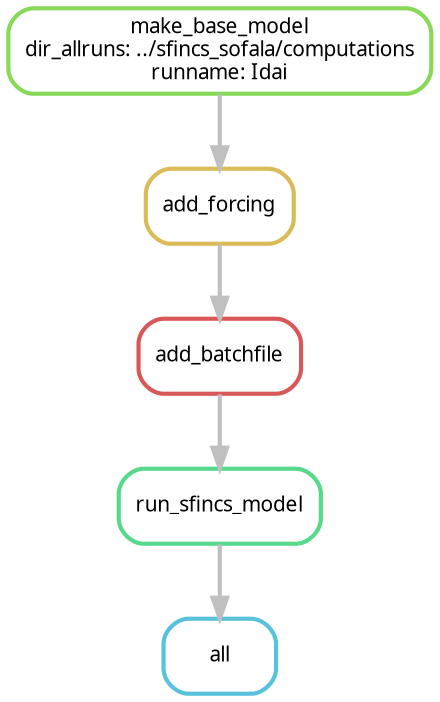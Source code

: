 digraph snakemake_dag {
    graph[bgcolor=white, margin=0];
    node[shape=box, style=rounded, fontname=sans,                 fontsize=10, penwidth=2];
    edge[penwidth=2, color=grey];
	0[label = "all", color = "0.53 0.6 0.85", style="rounded"];
	1[label = "run_sfincs_model", color = "0.40 0.6 0.85", style="rounded"];
	2[label = "add_batchfile", color = "0.00 0.6 0.85", style="rounded"];
	3[label = "add_forcing", color = "0.13 0.6 0.85", style="rounded"];
	4[label = "make_base_model\ndir_allruns: ../sfincs_sofala/computations\nrunname: Idai", color = "0.27 0.6 0.85", style="rounded"];
	1 -> 0
	2 -> 1
	3 -> 2
	4 -> 3
}            
